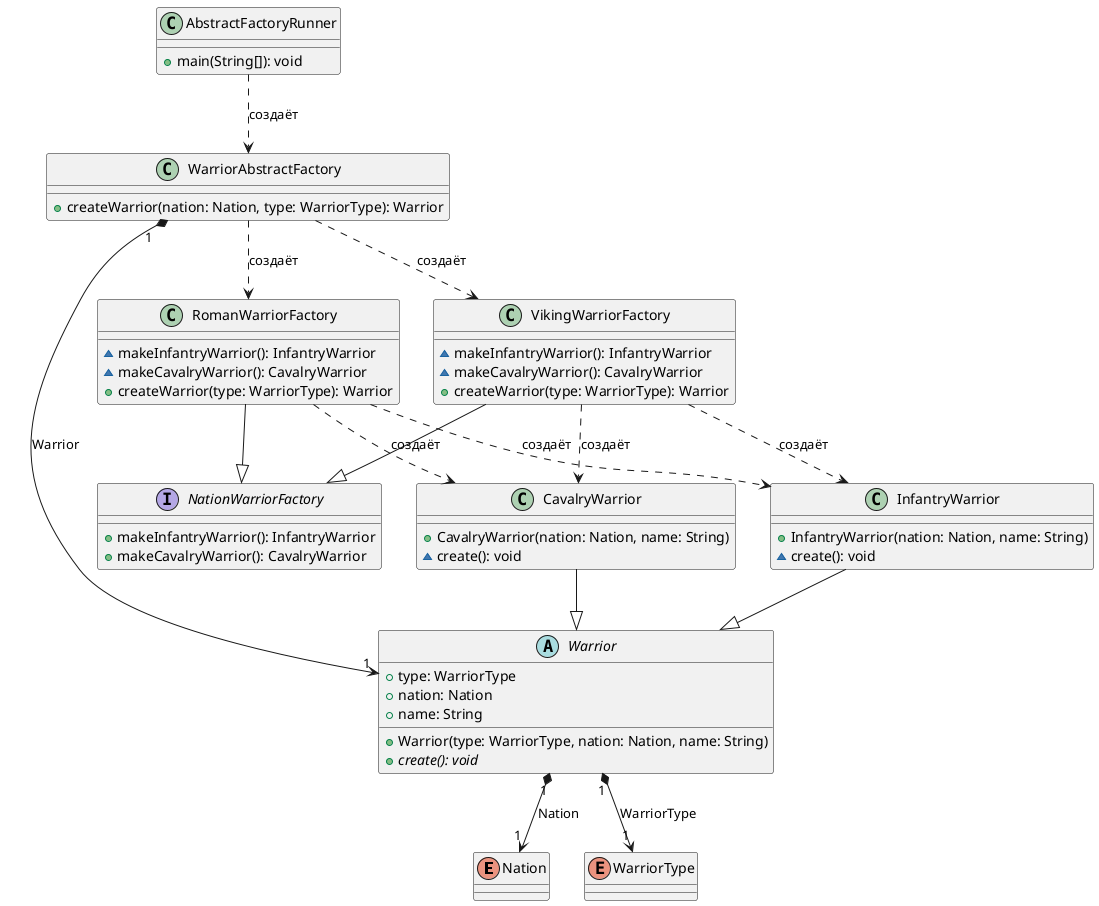 @startuml

enum Nation
enum WarriorType

abstract class Warrior {
    + type: WarriorType
    + nation: Nation
    + name: String
    + Warrior(type: WarriorType, nation: Nation, name: String)
    + {abstract} create(): void
}
class InfantryWarrior {
    + InfantryWarrior(nation: Nation, name: String)
    ~ create(): void
}
class CavalryWarrior {
    + CavalryWarrior(nation: Nation, name: String)
    ~ create(): void
}
interface NationWarriorFactory {
    + makeInfantryWarrior(): InfantryWarrior
    + makeCavalryWarrior(): CavalryWarrior
}
class RomanWarriorFactory {
    ~ makeInfantryWarrior(): InfantryWarrior
    ~ makeCavalryWarrior(): CavalryWarrior
    + createWarrior(type: WarriorType): Warrior
}
class VikingWarriorFactory {
    ~ makeInfantryWarrior(): InfantryWarrior
    ~ makeCavalryWarrior(): CavalryWarrior
    + createWarrior(type: WarriorType): Warrior
}
class AbstractFactoryRunner {
    + main(String[]): void
}
class WarriorAbstractFactory {
    + createWarrior(nation: Nation, type: WarriorType): Warrior
}

InfantryWarrior -down-|> Warrior
CavalryWarrior -down-|> Warrior
RomanWarriorFactory -down-|> NationWarriorFactory
VikingWarriorFactory -down-|> NationWarriorFactory

AbstractFactoryRunner ..> WarriorAbstractFactory : создаёт
WarriorAbstractFactory ..> RomanWarriorFactory : создаёт
WarriorAbstractFactory ..> VikingWarriorFactory : создаёт
WarriorAbstractFactory "1" *-> "1" Warrior : Warrior
RomanWarriorFactory ..> InfantryWarrior : создаёт
RomanWarriorFactory ..> CavalryWarrior : создаёт
VikingWarriorFactory ..> InfantryWarrior : создаёт
VikingWarriorFactory ..> CavalryWarrior : создаёт
Warrior "1" *--> "1" Nation : Nation
Warrior "1" *--> "1" WarriorType : WarriorType

@enduml